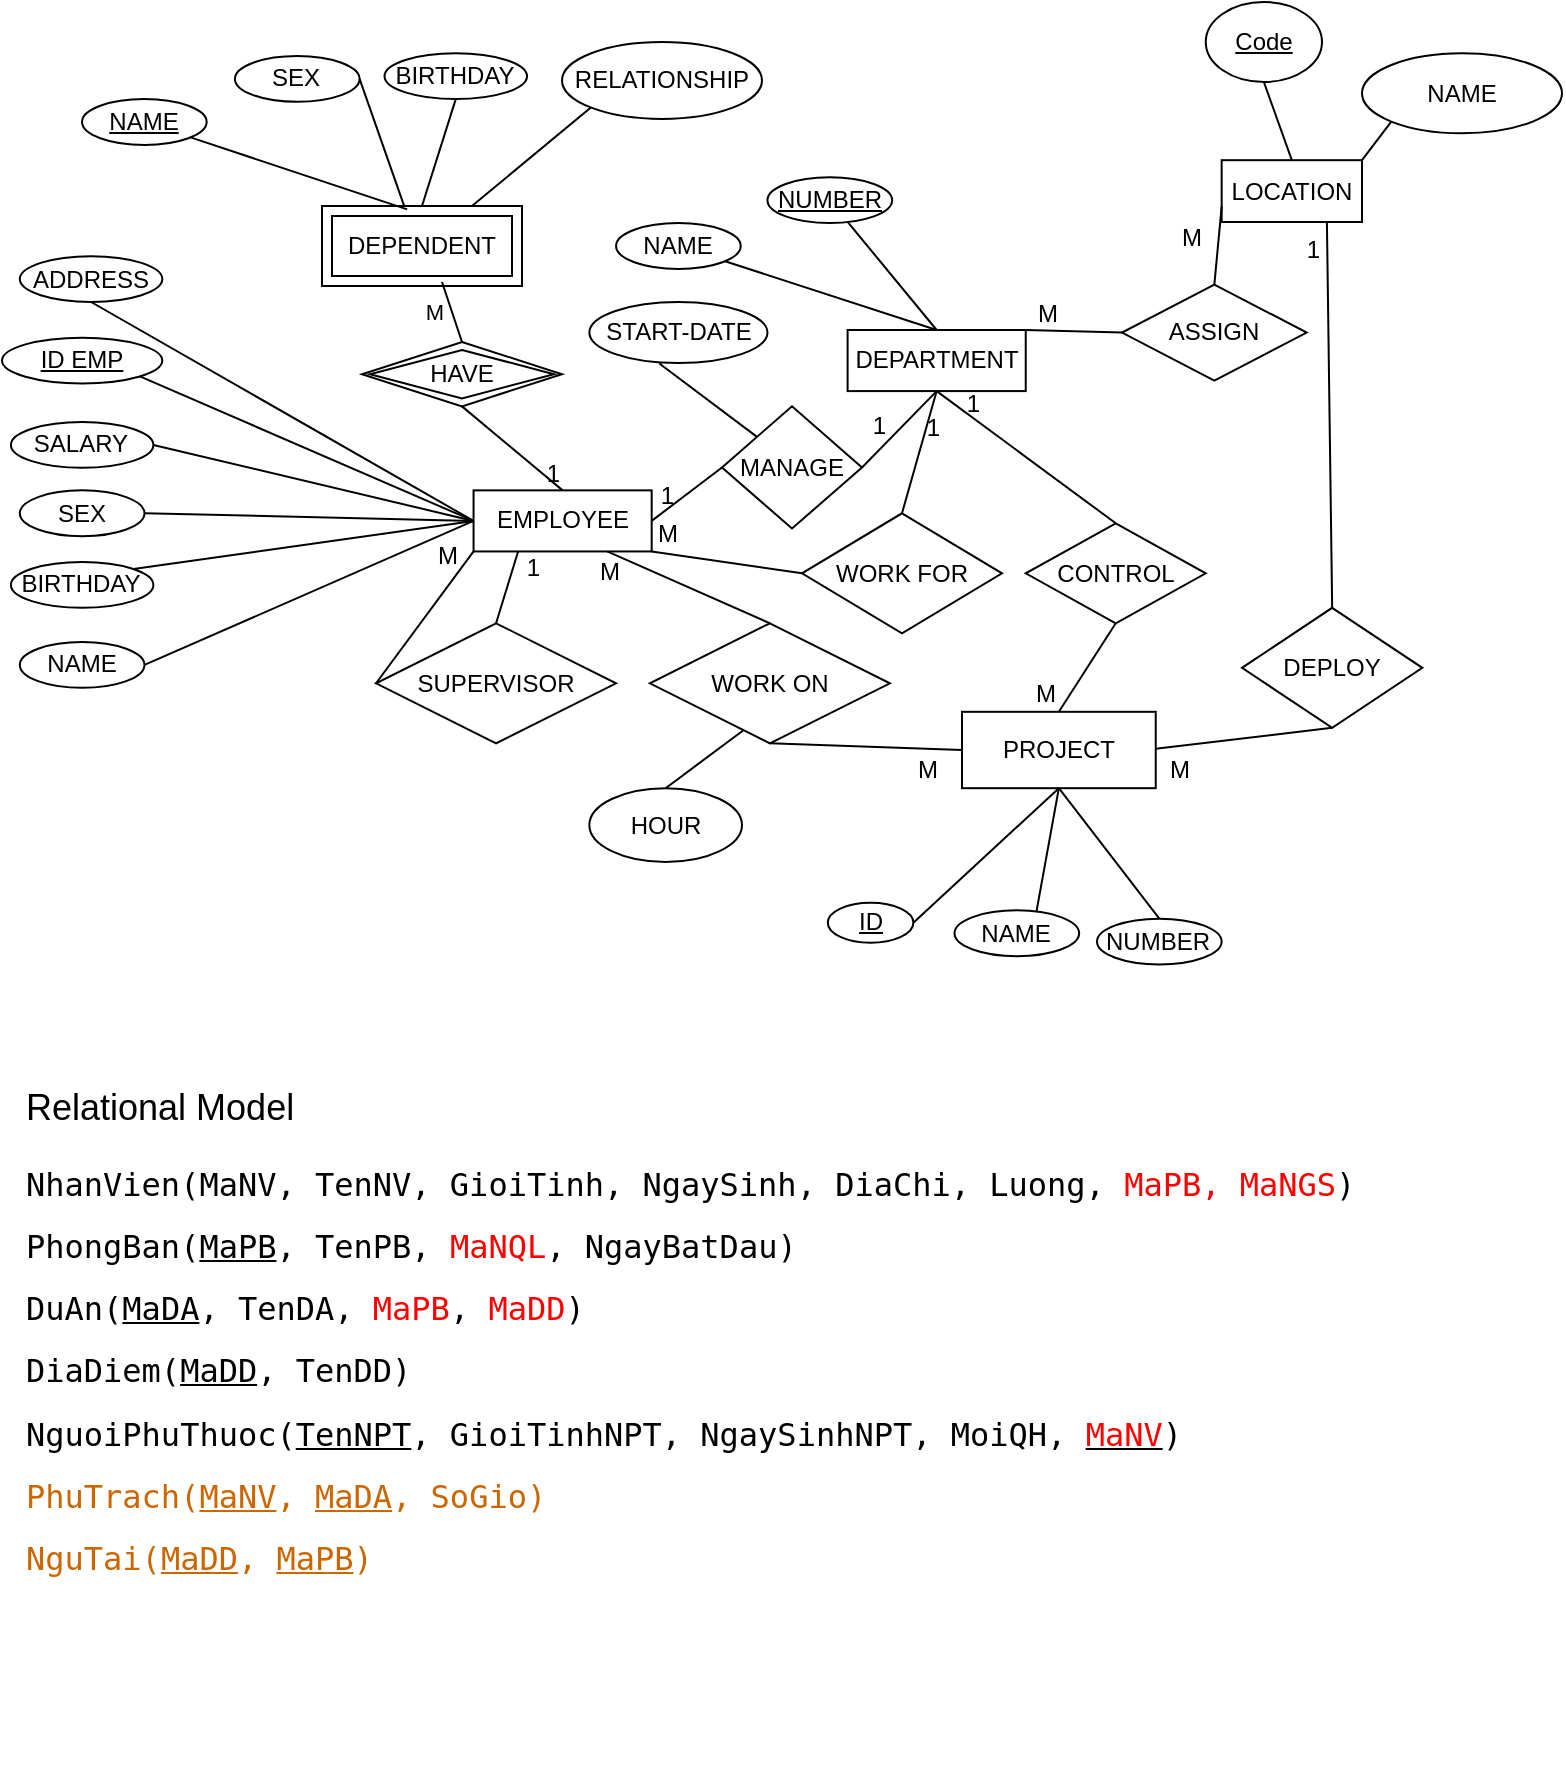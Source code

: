 <mxfile version="24.9.2">
  <diagram name="Page-1" id="UfHzQ_-jYsNJW2wkv0if">
    <mxGraphModel dx="827" dy="493" grid="1" gridSize="10" guides="1" tooltips="1" connect="1" arrows="1" fold="1" page="1" pageScale="1" pageWidth="850" pageHeight="1100" math="0" shadow="0">
      <root>
        <mxCell id="0" />
        <mxCell id="1" parent="0" />
        <mxCell id="2bNtola9W9ZlGzoYoYjb-123" value="" style="group;movable=1;resizable=1;rotatable=1;deletable=1;editable=1;locked=0;connectable=1;" parent="1" vertex="1" connectable="0">
          <mxGeometry x="34.996" y="200" width="780.004" height="481.25" as="geometry" />
        </mxCell>
        <mxCell id="2bNtola9W9ZlGzoYoYjb-6" value="" style="endArrow=none;html=1;rounded=0;exitX=0.5;exitY=0;exitDx=0;exitDy=0;movable=0;resizable=0;rotatable=0;deletable=0;editable=0;locked=1;connectable=0;" parent="2bNtola9W9ZlGzoYoYjb-123" source="2bNtola9W9ZlGzoYoYjb-12" target="2bNtola9W9ZlGzoYoYjb-7" edge="1">
          <mxGeometry width="50" height="50" relative="1" as="geometry">
            <mxPoint x="467.34" y="156.364" as="sourcePoint" />
            <mxPoint x="404.997" y="87.636" as="targetPoint" />
          </mxGeometry>
        </mxCell>
        <mxCell id="2bNtola9W9ZlGzoYoYjb-7" value="NAME" style="ellipse;whiteSpace=wrap;html=1;container=0;movable=0;resizable=0;rotatable=0;deletable=0;editable=0;locked=1;connectable=0;" parent="2bNtola9W9ZlGzoYoYjb-123" vertex="1">
          <mxGeometry x="307.031" y="110.545" width="62.342" height="22.909" as="geometry" />
        </mxCell>
        <mxCell id="2bNtola9W9ZlGzoYoYjb-8" value="" style="endArrow=none;html=1;rounded=0;exitX=0.5;exitY=0;exitDx=0;exitDy=0;movable=0;resizable=0;rotatable=0;deletable=0;editable=0;locked=1;connectable=0;" parent="2bNtola9W9ZlGzoYoYjb-123" source="2bNtola9W9ZlGzoYoYjb-12" target="2bNtola9W9ZlGzoYoYjb-9" edge="1">
          <mxGeometry width="50" height="50" relative="1" as="geometry">
            <mxPoint x="467.34" y="156.364" as="sourcePoint" />
            <mxPoint x="485.152" y="110.545" as="targetPoint" />
          </mxGeometry>
        </mxCell>
        <mxCell id="2bNtola9W9ZlGzoYoYjb-9" value="&lt;u&gt;NUMBER&lt;/u&gt;" style="ellipse;whiteSpace=wrap;html=1;container=0;movable=0;resizable=0;rotatable=0;deletable=0;editable=0;locked=1;connectable=0;" parent="2bNtola9W9ZlGzoYoYjb-123" vertex="1">
          <mxGeometry x="382.729" y="87.64" width="62.342" height="22.909" as="geometry" />
        </mxCell>
        <mxCell id="2bNtola9W9ZlGzoYoYjb-12" value="DEPARTMENT" style="rounded=0;whiteSpace=wrap;html=1;container=0;movable=0;resizable=0;rotatable=0;deletable=0;editable=0;locked=1;connectable=0;" parent="2bNtola9W9ZlGzoYoYjb-123" vertex="1">
          <mxGeometry x="422.81" y="164" width="89.06" height="30.545" as="geometry" />
        </mxCell>
        <mxCell id="2bNtola9W9ZlGzoYoYjb-18" value="MANAGE" style="rhombus;whiteSpace=wrap;html=1;direction=south;container=0;movable=0;resizable=0;rotatable=0;deletable=0;editable=0;locked=1;connectable=0;" parent="2bNtola9W9ZlGzoYoYjb-123" vertex="1">
          <mxGeometry x="360.004" y="202.18" width="70" height="61.09" as="geometry" />
        </mxCell>
        <mxCell id="2bNtola9W9ZlGzoYoYjb-21" value="PROJECT" style="rounded=0;whiteSpace=wrap;html=1;container=0;movable=0;resizable=0;rotatable=0;deletable=0;editable=0;locked=1;connectable=0;" parent="2bNtola9W9ZlGzoYoYjb-123" vertex="1">
          <mxGeometry x="480.004" y="354.91" width="96.87" height="38.18" as="geometry" />
        </mxCell>
        <mxCell id="2bNtola9W9ZlGzoYoYjb-22" value="" style="endArrow=none;html=1;rounded=0;exitX=0.657;exitY=0.033;exitDx=0;exitDy=0;exitPerimeter=0;entryX=0.5;entryY=1;entryDx=0;entryDy=0;movable=0;resizable=0;rotatable=0;deletable=0;editable=0;locked=1;connectable=0;" parent="2bNtola9W9ZlGzoYoYjb-123" source="2bNtola9W9ZlGzoYoYjb-23" target="2bNtola9W9ZlGzoYoYjb-21" edge="1">
          <mxGeometry width="50" height="50" relative="1" as="geometry">
            <mxPoint x="538.588" y="469.455" as="sourcePoint" />
            <mxPoint x="583.118" y="431.273" as="targetPoint" />
          </mxGeometry>
        </mxCell>
        <mxCell id="2bNtola9W9ZlGzoYoYjb-23" value="NAME" style="ellipse;whiteSpace=wrap;html=1;container=0;movable=0;resizable=0;rotatable=0;deletable=0;editable=0;locked=1;connectable=0;" parent="2bNtola9W9ZlGzoYoYjb-123" vertex="1">
          <mxGeometry x="476.246" y="454.182" width="62.342" height="22.909" as="geometry" />
        </mxCell>
        <mxCell id="2bNtola9W9ZlGzoYoYjb-24" value="NUMBER" style="ellipse;whiteSpace=wrap;html=1;container=0;movable=0;resizable=0;rotatable=0;deletable=0;editable=0;locked=1;connectable=0;" parent="2bNtola9W9ZlGzoYoYjb-123" vertex="1">
          <mxGeometry x="547.494" y="458.341" width="62.342" height="22.909" as="geometry" />
        </mxCell>
        <mxCell id="2bNtola9W9ZlGzoYoYjb-25" value="" style="endArrow=none;html=1;rounded=0;exitX=0.5;exitY=0;exitDx=0;exitDy=0;entryX=0.5;entryY=1;entryDx=0;entryDy=0;movable=1;resizable=1;rotatable=1;deletable=1;editable=1;locked=0;connectable=1;" parent="2bNtola9W9ZlGzoYoYjb-123" source="2bNtola9W9ZlGzoYoYjb-24" target="2bNtola9W9ZlGzoYoYjb-21" edge="1">
          <mxGeometry width="50" height="50" relative="1" as="geometry">
            <mxPoint x="520.776" y="484.727" as="sourcePoint" />
            <mxPoint x="583.118" y="431.273" as="targetPoint" />
          </mxGeometry>
        </mxCell>
        <mxCell id="2bNtola9W9ZlGzoYoYjb-32" value="" style="endArrow=none;html=1;rounded=0;entryX=0.5;entryY=1;entryDx=0;entryDy=0;exitX=0.5;exitY=0;exitDx=0;exitDy=0;movable=0;resizable=0;rotatable=0;deletable=0;editable=0;locked=1;connectable=0;" parent="2bNtola9W9ZlGzoYoYjb-123" source="2bNtola9W9ZlGzoYoYjb-18" target="2bNtola9W9ZlGzoYoYjb-12" edge="1">
          <mxGeometry relative="1" as="geometry">
            <mxPoint x="351.561" y="225.091" as="sourcePoint" />
            <mxPoint x="494.058" y="225.091" as="targetPoint" />
          </mxGeometry>
        </mxCell>
        <mxCell id="2bNtola9W9ZlGzoYoYjb-33" value="1" style="resizable=0;html=1;whiteSpace=wrap;align=right;verticalAlign=bottom;container=0;movable=0;rotatable=0;deletable=0;editable=0;locked=1;connectable=0;" parent="2bNtola9W9ZlGzoYoYjb-32" connectable="0" vertex="1">
          <mxGeometry x="1" relative="1" as="geometry">
            <mxPoint x="-24" y="26" as="offset" />
          </mxGeometry>
        </mxCell>
        <mxCell id="2bNtola9W9ZlGzoYoYjb-36" value="START-DATE" style="ellipse;whiteSpace=wrap;html=1;align=center;container=0;movable=0;resizable=0;rotatable=0;deletable=0;editable=0;locked=1;connectable=0;" parent="2bNtola9W9ZlGzoYoYjb-123" vertex="1">
          <mxGeometry x="293.672" y="149.996" width="89.06" height="30.545" as="geometry" />
        </mxCell>
        <mxCell id="2bNtola9W9ZlGzoYoYjb-38" value="" style="endArrow=none;html=1;rounded=0;entryX=0.393;entryY=1.008;entryDx=0;entryDy=0;entryPerimeter=0;exitX=0;exitY=1;exitDx=0;exitDy=0;movable=0;resizable=0;rotatable=0;deletable=0;editable=0;locked=1;connectable=0;" parent="2bNtola9W9ZlGzoYoYjb-123" source="2bNtola9W9ZlGzoYoYjb-18" target="2bNtola9W9ZlGzoYoYjb-36" edge="1">
          <mxGeometry relative="1" as="geometry">
            <mxPoint x="351.561" y="225.091" as="sourcePoint" />
            <mxPoint x="494.058" y="225.091" as="targetPoint" />
          </mxGeometry>
        </mxCell>
        <mxCell id="2bNtola9W9ZlGzoYoYjb-39" value="EMPLOYEE" style="whiteSpace=wrap;html=1;align=center;container=0;movable=0;resizable=0;rotatable=0;deletable=0;editable=0;locked=1;connectable=0;" parent="2bNtola9W9ZlGzoYoYjb-123" vertex="1">
          <mxGeometry x="235.783" y="244.182" width="89.06" height="30.545" as="geometry" />
        </mxCell>
        <mxCell id="2bNtola9W9ZlGzoYoYjb-40" value="" style="endArrow=none;html=1;rounded=0;entryX=1;entryY=0.5;entryDx=0;entryDy=0;exitX=0.5;exitY=1;exitDx=0;exitDy=0;movable=0;resizable=0;rotatable=0;deletable=0;editable=0;locked=1;connectable=0;" parent="2bNtola9W9ZlGzoYoYjb-123" source="2bNtola9W9ZlGzoYoYjb-18" target="2bNtola9W9ZlGzoYoYjb-39" edge="1">
          <mxGeometry relative="1" as="geometry">
            <mxPoint x="351.561" y="225.091" as="sourcePoint" />
            <mxPoint x="494.058" y="225.091" as="targetPoint" />
          </mxGeometry>
        </mxCell>
        <mxCell id="2bNtola9W9ZlGzoYoYjb-41" value="1" style="resizable=0;html=1;whiteSpace=wrap;align=right;verticalAlign=bottom;container=0;movable=0;rotatable=0;deletable=0;editable=0;locked=1;connectable=0;" parent="2bNtola9W9ZlGzoYoYjb-40" connectable="0" vertex="1">
          <mxGeometry x="1" relative="1" as="geometry">
            <mxPoint x="13" y="-4" as="offset" />
          </mxGeometry>
        </mxCell>
        <mxCell id="2bNtola9W9ZlGzoYoYjb-42" value="&lt;u&gt;ID EMP&lt;/u&gt;" style="ellipse;whiteSpace=wrap;html=1;align=center;container=0;movable=0;resizable=0;rotatable=0;deletable=0;editable=0;locked=1;connectable=0;" parent="2bNtola9W9ZlGzoYoYjb-123" vertex="1">
          <mxGeometry y="167.819" width="80.154" height="22.909" as="geometry" />
        </mxCell>
        <mxCell id="2bNtola9W9ZlGzoYoYjb-44" value="ADDRESS" style="ellipse;whiteSpace=wrap;html=1;align=center;container=0;movable=0;resizable=0;rotatable=0;deletable=0;editable=0;locked=1;connectable=0;" parent="2bNtola9W9ZlGzoYoYjb-123" vertex="1">
          <mxGeometry x="8.914" y="127.09" width="71.248" height="22.909" as="geometry" />
        </mxCell>
        <mxCell id="2bNtola9W9ZlGzoYoYjb-45" value="SALARY" style="ellipse;whiteSpace=wrap;html=1;align=center;container=0;movable=0;resizable=0;rotatable=0;deletable=0;editable=0;locked=1;connectable=0;" parent="2bNtola9W9ZlGzoYoYjb-123" vertex="1">
          <mxGeometry x="4.454" y="210.003" width="71.248" height="22.909" as="geometry" />
        </mxCell>
        <mxCell id="2bNtola9W9ZlGzoYoYjb-46" value="SEX" style="ellipse;whiteSpace=wrap;html=1;align=center;container=0;movable=0;resizable=0;rotatable=0;deletable=0;editable=0;locked=1;connectable=0;" parent="2bNtola9W9ZlGzoYoYjb-123" vertex="1">
          <mxGeometry x="8.907" y="244.186" width="62.342" height="22.909" as="geometry" />
        </mxCell>
        <mxCell id="2bNtola9W9ZlGzoYoYjb-48" value="BIRTHDAY" style="ellipse;whiteSpace=wrap;html=1;align=center;container=0;movable=0;resizable=0;rotatable=0;deletable=0;editable=0;locked=1;connectable=0;" parent="2bNtola9W9ZlGzoYoYjb-123" vertex="1">
          <mxGeometry x="4.457" y="279.998" width="71.248" height="22.909" as="geometry" />
        </mxCell>
        <mxCell id="2bNtola9W9ZlGzoYoYjb-49" value="" style="endArrow=none;html=1;rounded=0;entryX=1;entryY=0.5;entryDx=0;entryDy=0;exitX=0;exitY=0.5;exitDx=0;exitDy=0;movable=0;resizable=0;rotatable=0;deletable=0;editable=0;locked=1;connectable=0;" parent="2bNtola9W9ZlGzoYoYjb-123" source="2bNtola9W9ZlGzoYoYjb-39" target="2bNtola9W9ZlGzoYoYjb-46" edge="1">
          <mxGeometry relative="1" as="geometry">
            <mxPoint x="289.219" y="225.091" as="sourcePoint" />
            <mxPoint x="431.716" y="225.091" as="targetPoint" />
          </mxGeometry>
        </mxCell>
        <mxCell id="2bNtola9W9ZlGzoYoYjb-50" value="" style="endArrow=none;html=1;rounded=0;entryX=1;entryY=0.5;entryDx=0;entryDy=0;exitX=0;exitY=0.5;exitDx=0;exitDy=0;movable=0;resizable=0;rotatable=0;deletable=0;editable=0;locked=1;connectable=0;" parent="2bNtola9W9ZlGzoYoYjb-123" source="2bNtola9W9ZlGzoYoYjb-39" target="2bNtola9W9ZlGzoYoYjb-45" edge="1">
          <mxGeometry relative="1" as="geometry">
            <mxPoint x="289.219" y="225.091" as="sourcePoint" />
            <mxPoint x="431.716" y="225.091" as="targetPoint" />
          </mxGeometry>
        </mxCell>
        <mxCell id="2bNtola9W9ZlGzoYoYjb-51" value="" style="endArrow=none;html=1;rounded=0;entryX=1;entryY=1;entryDx=0;entryDy=0;exitX=0;exitY=0.5;exitDx=0;exitDy=0;movable=0;resizable=0;rotatable=0;deletable=0;editable=0;locked=1;connectable=0;" parent="2bNtola9W9ZlGzoYoYjb-123" source="2bNtola9W9ZlGzoYoYjb-39" target="2bNtola9W9ZlGzoYoYjb-42" edge="1">
          <mxGeometry relative="1" as="geometry">
            <mxPoint x="289.219" y="225.091" as="sourcePoint" />
            <mxPoint x="431.716" y="225.091" as="targetPoint" />
          </mxGeometry>
        </mxCell>
        <mxCell id="2bNtola9W9ZlGzoYoYjb-52" value="" style="endArrow=none;html=1;rounded=0;entryX=0.5;entryY=1;entryDx=0;entryDy=0;exitX=0;exitY=0.5;exitDx=0;exitDy=0;movable=0;resizable=0;rotatable=0;deletable=0;editable=0;locked=1;connectable=0;" parent="2bNtola9W9ZlGzoYoYjb-123" source="2bNtola9W9ZlGzoYoYjb-39" target="2bNtola9W9ZlGzoYoYjb-44" edge="1">
          <mxGeometry relative="1" as="geometry">
            <mxPoint x="289.219" y="225.091" as="sourcePoint" />
            <mxPoint x="431.716" y="225.091" as="targetPoint" />
          </mxGeometry>
        </mxCell>
        <mxCell id="2bNtola9W9ZlGzoYoYjb-53" value="" style="endArrow=none;html=1;rounded=0;entryX=1;entryY=0;entryDx=0;entryDy=0;exitX=0;exitY=0.5;exitDx=0;exitDy=0;movable=0;resizable=0;rotatable=0;deletable=0;editable=0;locked=1;connectable=0;" parent="2bNtola9W9ZlGzoYoYjb-123" source="2bNtola9W9ZlGzoYoYjb-39" target="2bNtola9W9ZlGzoYoYjb-48" edge="1">
          <mxGeometry relative="1" as="geometry">
            <mxPoint x="244.689" y="267.091" as="sourcePoint" />
            <mxPoint x="195.705" y="274.727" as="targetPoint" />
          </mxGeometry>
        </mxCell>
        <mxCell id="2bNtola9W9ZlGzoYoYjb-55" value="ID" style="ellipse;whiteSpace=wrap;html=1;align=center;fontStyle=4;container=0;movable=0;resizable=0;rotatable=0;deletable=0;editable=0;locked=1;connectable=0;" parent="2bNtola9W9ZlGzoYoYjb-123" vertex="1">
          <mxGeometry x="412.894" y="450.36" width="42.8" height="20" as="geometry" />
        </mxCell>
        <mxCell id="2bNtola9W9ZlGzoYoYjb-56" value="" style="endArrow=none;html=1;rounded=0;exitX=1;exitY=0.5;exitDx=0;exitDy=0;entryX=0.5;entryY=1;entryDx=0;entryDy=0;movable=0;resizable=0;rotatable=0;deletable=0;editable=0;locked=1;connectable=0;" parent="2bNtola9W9ZlGzoYoYjb-123" source="2bNtola9W9ZlGzoYoYjb-55" target="2bNtola9W9ZlGzoYoYjb-21" edge="1">
          <mxGeometry relative="1" as="geometry">
            <mxPoint x="342.655" y="286.182" as="sourcePoint" />
            <mxPoint x="480.004" y="400" as="targetPoint" />
          </mxGeometry>
        </mxCell>
        <mxCell id="2bNtola9W9ZlGzoYoYjb-57" value="NAME" style="ellipse;whiteSpace=wrap;html=1;align=center;container=0;movable=0;resizable=0;rotatable=0;deletable=0;editable=0;locked=1;connectable=0;" parent="2bNtola9W9ZlGzoYoYjb-123" vertex="1">
          <mxGeometry x="8.91" y="320.0" width="62.342" height="22.909" as="geometry" />
        </mxCell>
        <mxCell id="2bNtola9W9ZlGzoYoYjb-58" value="" style="endArrow=none;html=1;rounded=0;exitX=1;exitY=0.5;exitDx=0;exitDy=0;entryX=0;entryY=0.5;entryDx=0;entryDy=0;movable=0;resizable=0;rotatable=0;deletable=0;editable=0;locked=1;connectable=0;" parent="2bNtola9W9ZlGzoYoYjb-123" source="2bNtola9W9ZlGzoYoYjb-57" target="2bNtola9W9ZlGzoYoYjb-39" edge="1">
          <mxGeometry relative="1" as="geometry">
            <mxPoint x="226.877" y="293.818" as="sourcePoint" />
            <mxPoint x="369.373" y="293.818" as="targetPoint" />
          </mxGeometry>
        </mxCell>
        <mxCell id="2bNtola9W9ZlGzoYoYjb-63" value="WORK FOR" style="shape=rhombus;perimeter=rhombusPerimeter;whiteSpace=wrap;html=1;align=center;container=0;movable=0;resizable=0;rotatable=0;deletable=0;editable=0;locked=1;connectable=0;" parent="2bNtola9W9ZlGzoYoYjb-123" vertex="1">
          <mxGeometry x="400.004" y="255.64" width="100" height="60" as="geometry" />
        </mxCell>
        <mxCell id="2bNtola9W9ZlGzoYoYjb-65" value="" style="endArrow=none;html=1;rounded=0;exitX=0.5;exitY=0;exitDx=0;exitDy=0;entryX=0.5;entryY=1;entryDx=0;entryDy=0;movable=0;resizable=0;rotatable=0;deletable=0;editable=0;locked=1;connectable=0;" parent="2bNtola9W9ZlGzoYoYjb-123" source="2bNtola9W9ZlGzoYoYjb-63" target="2bNtola9W9ZlGzoYoYjb-12" edge="1">
          <mxGeometry relative="1" as="geometry">
            <mxPoint x="410.004" y="270" as="sourcePoint" />
            <mxPoint x="570.004" y="270" as="targetPoint" />
          </mxGeometry>
        </mxCell>
        <mxCell id="2bNtola9W9ZlGzoYoYjb-66" value="1" style="resizable=0;html=1;whiteSpace=wrap;align=right;verticalAlign=bottom;container=0;movable=0;rotatable=0;deletable=0;editable=0;locked=1;connectable=0;" parent="2bNtola9W9ZlGzoYoYjb-65" connectable="0" vertex="1">
          <mxGeometry x="1" relative="1" as="geometry">
            <mxPoint x="23" y="15" as="offset" />
          </mxGeometry>
        </mxCell>
        <mxCell id="2bNtola9W9ZlGzoYoYjb-67" value="" style="endArrow=none;html=1;rounded=0;entryX=1;entryY=1;entryDx=0;entryDy=0;exitX=0;exitY=0.5;exitDx=0;exitDy=0;movable=0;resizable=0;rotatable=0;deletable=0;editable=0;locked=1;connectable=0;" parent="2bNtola9W9ZlGzoYoYjb-123" source="2bNtola9W9ZlGzoYoYjb-63" target="2bNtola9W9ZlGzoYoYjb-39" edge="1">
          <mxGeometry relative="1" as="geometry">
            <mxPoint x="410.004" y="270" as="sourcePoint" />
            <mxPoint x="570.004" y="270" as="targetPoint" />
          </mxGeometry>
        </mxCell>
        <mxCell id="2bNtola9W9ZlGzoYoYjb-68" value="M" style="resizable=0;html=1;whiteSpace=wrap;align=right;verticalAlign=bottom;container=0;movable=0;rotatable=0;deletable=0;editable=0;locked=1;connectable=0;" parent="2bNtola9W9ZlGzoYoYjb-67" connectable="0" vertex="1">
          <mxGeometry x="1" relative="1" as="geometry">
            <mxPoint x="15" as="offset" />
          </mxGeometry>
        </mxCell>
        <mxCell id="2bNtola9W9ZlGzoYoYjb-69" value="CONTROL" style="shape=rhombus;perimeter=rhombusPerimeter;whiteSpace=wrap;html=1;align=center;container=0;movable=1;resizable=1;rotatable=1;deletable=1;editable=1;locked=0;connectable=1;" parent="2bNtola9W9ZlGzoYoYjb-123" vertex="1">
          <mxGeometry x="511.874" y="260.64" width="90" height="50" as="geometry" />
        </mxCell>
        <mxCell id="2bNtola9W9ZlGzoYoYjb-70" value="" style="endArrow=none;html=1;rounded=0;entryX=0.5;entryY=1;entryDx=0;entryDy=0;exitX=0.5;exitY=0;exitDx=0;exitDy=0;movable=0;resizable=0;rotatable=0;deletable=0;editable=0;locked=1;connectable=0;" parent="2bNtola9W9ZlGzoYoYjb-123" source="2bNtola9W9ZlGzoYoYjb-69" target="2bNtola9W9ZlGzoYoYjb-12" edge="1">
          <mxGeometry relative="1" as="geometry">
            <mxPoint x="410.004" y="270" as="sourcePoint" />
            <mxPoint x="570.004" y="270" as="targetPoint" />
          </mxGeometry>
        </mxCell>
        <mxCell id="2bNtola9W9ZlGzoYoYjb-71" value="1" style="resizable=0;html=1;whiteSpace=wrap;align=right;verticalAlign=bottom;container=0;movable=0;rotatable=0;deletable=0;editable=0;locked=1;connectable=0;" parent="2bNtola9W9ZlGzoYoYjb-70" connectable="0" vertex="1">
          <mxGeometry x="1" relative="1" as="geometry">
            <mxPoint x="3" y="27" as="offset" />
          </mxGeometry>
        </mxCell>
        <mxCell id="2bNtola9W9ZlGzoYoYjb-72" value="" style="endArrow=none;html=1;rounded=0;entryX=0.5;entryY=0;entryDx=0;entryDy=0;exitX=0.5;exitY=1;exitDx=0;exitDy=0;movable=0;resizable=0;rotatable=0;deletable=0;editable=0;locked=1;connectable=0;" parent="2bNtola9W9ZlGzoYoYjb-123" source="2bNtola9W9ZlGzoYoYjb-69" target="2bNtola9W9ZlGzoYoYjb-21" edge="1">
          <mxGeometry relative="1" as="geometry">
            <mxPoint x="410.004" y="270" as="sourcePoint" />
            <mxPoint x="570.004" y="270" as="targetPoint" />
          </mxGeometry>
        </mxCell>
        <mxCell id="2bNtola9W9ZlGzoYoYjb-73" value="M" style="resizable=0;html=1;whiteSpace=wrap;align=right;verticalAlign=bottom;container=0;movable=0;rotatable=0;deletable=0;editable=0;locked=1;connectable=0;" parent="2bNtola9W9ZlGzoYoYjb-72" connectable="0" vertex="1">
          <mxGeometry x="1" relative="1" as="geometry">
            <mxPoint as="offset" />
          </mxGeometry>
        </mxCell>
        <mxCell id="2bNtola9W9ZlGzoYoYjb-75" value="WORK ON" style="shape=rhombus;perimeter=rhombusPerimeter;whiteSpace=wrap;html=1;align=center;container=0;movable=0;resizable=0;rotatable=0;deletable=0;editable=0;locked=1;connectable=0;" parent="2bNtola9W9ZlGzoYoYjb-123" vertex="1">
          <mxGeometry x="323.954" y="310.64" width="120" height="60" as="geometry" />
        </mxCell>
        <mxCell id="2bNtola9W9ZlGzoYoYjb-76" value="" style="endArrow=none;html=1;rounded=0;entryX=0.75;entryY=1;entryDx=0;entryDy=0;exitX=0.5;exitY=0;exitDx=0;exitDy=0;movable=0;resizable=0;rotatable=0;deletable=0;editable=0;locked=1;connectable=0;" parent="2bNtola9W9ZlGzoYoYjb-123" source="2bNtola9W9ZlGzoYoYjb-75" target="2bNtola9W9ZlGzoYoYjb-39" edge="1">
          <mxGeometry relative="1" as="geometry">
            <mxPoint x="380.004" y="300" as="sourcePoint" />
            <mxPoint x="297.518" y="278.547" as="targetPoint" />
          </mxGeometry>
        </mxCell>
        <mxCell id="2bNtola9W9ZlGzoYoYjb-77" value="M" style="resizable=0;html=1;whiteSpace=wrap;align=right;verticalAlign=bottom;container=0;movable=0;rotatable=0;deletable=0;editable=0;locked=1;connectable=0;" parent="2bNtola9W9ZlGzoYoYjb-76" connectable="0" vertex="1">
          <mxGeometry x="1" relative="1" as="geometry">
            <mxPoint x="8" y="19" as="offset" />
          </mxGeometry>
        </mxCell>
        <mxCell id="2bNtola9W9ZlGzoYoYjb-78" value="" style="endArrow=none;html=1;rounded=0;exitX=0.5;exitY=1;exitDx=0;exitDy=0;entryX=0;entryY=0.5;entryDx=0;entryDy=0;movable=0;resizable=0;rotatable=0;deletable=0;editable=0;locked=1;connectable=0;" parent="2bNtola9W9ZlGzoYoYjb-123" source="2bNtola9W9ZlGzoYoYjb-75" target="2bNtola9W9ZlGzoYoYjb-21" edge="1">
          <mxGeometry relative="1" as="geometry">
            <mxPoint x="405.844" y="429.09" as="sourcePoint" />
            <mxPoint x="460.004" y="374" as="targetPoint" />
          </mxGeometry>
        </mxCell>
        <mxCell id="2bNtola9W9ZlGzoYoYjb-79" value="M" style="resizable=0;html=1;whiteSpace=wrap;align=right;verticalAlign=bottom;container=0;movable=0;rotatable=0;deletable=0;editable=0;locked=1;connectable=0;" parent="2bNtola9W9ZlGzoYoYjb-78" connectable="0" vertex="1">
          <mxGeometry x="1" relative="1" as="geometry">
            <mxPoint x="-10" y="19" as="offset" />
          </mxGeometry>
        </mxCell>
        <mxCell id="2bNtola9W9ZlGzoYoYjb-80" value="HOUR" style="ellipse;whiteSpace=wrap;html=1;align=center;container=0;movable=0;resizable=0;rotatable=0;deletable=0;editable=0;locked=1;connectable=0;" parent="2bNtola9W9ZlGzoYoYjb-123" vertex="1">
          <mxGeometry x="293.674" y="393.09" width="76.33" height="36.91" as="geometry" />
        </mxCell>
        <mxCell id="2bNtola9W9ZlGzoYoYjb-81" value="" style="endArrow=none;html=1;rounded=0;entryX=0.5;entryY=0;entryDx=0;entryDy=0;exitX=0.387;exitY=0.895;exitDx=0;exitDy=0;exitPerimeter=0;movable=0;resizable=0;rotatable=0;deletable=0;editable=0;locked=1;connectable=0;" parent="2bNtola9W9ZlGzoYoYjb-123" source="2bNtola9W9ZlGzoYoYjb-75" target="2bNtola9W9ZlGzoYoYjb-80" edge="1">
          <mxGeometry relative="1" as="geometry">
            <mxPoint x="410.004" y="270" as="sourcePoint" />
            <mxPoint x="570.004" y="270" as="targetPoint" />
          </mxGeometry>
        </mxCell>
        <mxCell id="2bNtola9W9ZlGzoYoYjb-83" value="SUPERVISOR" style="shape=rhombus;perimeter=rhombusPerimeter;whiteSpace=wrap;html=1;align=center;container=0;movable=0;resizable=0;rotatable=0;deletable=0;editable=0;locked=1;connectable=0;" parent="2bNtola9W9ZlGzoYoYjb-123" vertex="1">
          <mxGeometry x="187.034" y="310.64" width="120" height="60" as="geometry" />
        </mxCell>
        <mxCell id="2bNtola9W9ZlGzoYoYjb-85" value="" style="endArrow=none;html=1;rounded=0;exitX=0.5;exitY=0;exitDx=0;exitDy=0;entryX=0.25;entryY=1;entryDx=0;entryDy=0;movable=0;resizable=0;rotatable=0;deletable=0;editable=0;locked=1;connectable=0;" parent="2bNtola9W9ZlGzoYoYjb-123" source="2bNtola9W9ZlGzoYoYjb-83" target="2bNtola9W9ZlGzoYoYjb-39" edge="1">
          <mxGeometry relative="1" as="geometry">
            <mxPoint x="170.004" y="270" as="sourcePoint" />
            <mxPoint x="330.004" y="270" as="targetPoint" />
          </mxGeometry>
        </mxCell>
        <mxCell id="2bNtola9W9ZlGzoYoYjb-86" value="1" style="resizable=0;html=1;whiteSpace=wrap;align=right;verticalAlign=bottom;container=0;movable=0;rotatable=0;deletable=0;editable=0;locked=1;connectable=0;" parent="2bNtola9W9ZlGzoYoYjb-85" connectable="0" vertex="1">
          <mxGeometry x="1" relative="1" as="geometry">
            <mxPoint x="12" y="17" as="offset" />
          </mxGeometry>
        </mxCell>
        <mxCell id="2bNtola9W9ZlGzoYoYjb-87" value="" style="endArrow=none;html=1;rounded=0;entryX=0;entryY=1;entryDx=0;entryDy=0;exitX=0;exitY=0.5;exitDx=0;exitDy=0;movable=0;resizable=0;rotatable=0;deletable=0;editable=0;locked=1;connectable=0;" parent="2bNtola9W9ZlGzoYoYjb-123" source="2bNtola9W9ZlGzoYoYjb-83" target="2bNtola9W9ZlGzoYoYjb-39" edge="1">
          <mxGeometry relative="1" as="geometry">
            <mxPoint x="27.034" y="380" as="sourcePoint" />
            <mxPoint x="187.034" y="380" as="targetPoint" />
          </mxGeometry>
        </mxCell>
        <mxCell id="2bNtola9W9ZlGzoYoYjb-88" value="M" style="resizable=0;html=1;whiteSpace=wrap;align=right;verticalAlign=bottom;container=0;movable=0;rotatable=0;deletable=0;editable=0;locked=1;connectable=0;" parent="2bNtola9W9ZlGzoYoYjb-87" connectable="0" vertex="1">
          <mxGeometry x="1" relative="1" as="geometry">
            <mxPoint x="-6" y="11" as="offset" />
          </mxGeometry>
        </mxCell>
        <mxCell id="2bNtola9W9ZlGzoYoYjb-90" value="" style="endArrow=none;html=1;rounded=0;exitX=0.5;exitY=1;exitDx=0;exitDy=0;entryX=0.5;entryY=0;entryDx=0;entryDy=0;movable=0;resizable=0;rotatable=0;deletable=0;editable=0;locked=1;connectable=0;" parent="2bNtola9W9ZlGzoYoYjb-123" source="2bNtola9W9ZlGzoYoYjb-92" target="2bNtola9W9ZlGzoYoYjb-39" edge="1">
          <mxGeometry relative="1" as="geometry">
            <mxPoint x="251.034" y="209.961" as="sourcePoint" />
            <mxPoint x="280.004" y="240" as="targetPoint" />
          </mxGeometry>
        </mxCell>
        <mxCell id="2bNtola9W9ZlGzoYoYjb-91" value="1" style="resizable=0;html=1;whiteSpace=wrap;align=right;verticalAlign=bottom;container=0;movable=0;rotatable=0;deletable=0;editable=0;locked=1;connectable=0;" parent="2bNtola9W9ZlGzoYoYjb-90" connectable="0" vertex="1">
          <mxGeometry x="1" relative="1" as="geometry" />
        </mxCell>
        <mxCell id="2bNtola9W9ZlGzoYoYjb-92" value="HAVE" style="shape=rhombus;double=1;perimeter=rhombusPerimeter;whiteSpace=wrap;html=1;align=center;container=0;movable=0;resizable=0;rotatable=0;deletable=0;editable=0;locked=1;connectable=0;" parent="2bNtola9W9ZlGzoYoYjb-123" vertex="1">
          <mxGeometry x="180.004" y="170" width="100" height="32.18" as="geometry" />
        </mxCell>
        <mxCell id="2bNtola9W9ZlGzoYoYjb-93" value="DEPENDENT" style="shape=ext;margin=3;double=1;whiteSpace=wrap;html=1;align=center;container=0;movable=0;resizable=0;rotatable=0;deletable=0;editable=0;locked=1;connectable=0;" parent="2bNtola9W9ZlGzoYoYjb-123" vertex="1">
          <mxGeometry x="160.004" y="102" width="100" height="40" as="geometry" />
        </mxCell>
        <mxCell id="2bNtola9W9ZlGzoYoYjb-94" value="" style="endArrow=none;html=1;rounded=0;exitX=0.5;exitY=0;exitDx=0;exitDy=0;entryX=0.6;entryY=0.95;entryDx=0;entryDy=0;entryPerimeter=0;movable=0;resizable=0;rotatable=0;deletable=0;editable=0;locked=1;connectable=0;" parent="2bNtola9W9ZlGzoYoYjb-123" source="2bNtola9W9ZlGzoYoYjb-92" target="2bNtola9W9ZlGzoYoYjb-93" edge="1">
          <mxGeometry relative="1" as="geometry">
            <mxPoint x="270.004" y="170" as="sourcePoint" />
            <mxPoint x="430.004" y="170" as="targetPoint" />
          </mxGeometry>
        </mxCell>
        <mxCell id="2bNtola9W9ZlGzoYoYjb-95" value="1" style="resizable=0;html=1;whiteSpace=wrap;align=right;verticalAlign=bottom;container=0;movable=0;rotatable=0;deletable=0;editable=0;locked=1;connectable=0;" parent="2bNtola9W9ZlGzoYoYjb-94" connectable="0" vertex="1">
          <mxGeometry x="1" relative="1" as="geometry">
            <mxPoint y="24" as="offset" />
          </mxGeometry>
        </mxCell>
        <mxCell id="2bNtola9W9ZlGzoYoYjb-96" value="M" style="edgeLabel;html=1;align=center;verticalAlign=middle;resizable=0;points=[];container=0;movable=0;rotatable=0;deletable=0;editable=0;locked=1;connectable=0;" parent="2bNtola9W9ZlGzoYoYjb-94" vertex="1" connectable="0">
          <mxGeometry x="0.215" y="9" relative="1" as="geometry">
            <mxPoint as="offset" />
          </mxGeometry>
        </mxCell>
        <mxCell id="2bNtola9W9ZlGzoYoYjb-97" value="" style="endArrow=none;html=1;rounded=0;exitX=0.426;exitY=0.042;exitDx=0;exitDy=0;exitPerimeter=0;movable=0;resizable=0;rotatable=0;deletable=0;editable=0;locked=1;connectable=0;" parent="2bNtola9W9ZlGzoYoYjb-123" source="2bNtola9W9ZlGzoYoYjb-93" target="2bNtola9W9ZlGzoYoYjb-98" edge="1">
          <mxGeometry width="50" height="50" relative="1" as="geometry">
            <mxPoint x="199.974" y="102" as="sourcePoint" />
            <mxPoint x="137.967" y="25.636" as="targetPoint" />
          </mxGeometry>
        </mxCell>
        <mxCell id="2bNtola9W9ZlGzoYoYjb-98" value="&lt;u&gt;NAME&lt;/u&gt;" style="ellipse;whiteSpace=wrap;html=1;container=0;movable=0;resizable=0;rotatable=0;deletable=0;editable=0;locked=1;connectable=0;" parent="2bNtola9W9ZlGzoYoYjb-123" vertex="1">
          <mxGeometry x="40.001" y="48.545" width="62.342" height="22.909" as="geometry" />
        </mxCell>
        <mxCell id="2bNtola9W9ZlGzoYoYjb-99" value="SEX" style="ellipse;whiteSpace=wrap;html=1;align=center;container=0;movable=0;resizable=0;rotatable=0;deletable=0;editable=0;locked=1;connectable=0;" parent="2bNtola9W9ZlGzoYoYjb-123" vertex="1">
          <mxGeometry x="116.457" y="26.996" width="62.342" height="22.909" as="geometry" />
        </mxCell>
        <mxCell id="2bNtola9W9ZlGzoYoYjb-100" value="" style="endArrow=none;html=1;rounded=0;entryX=1;entryY=0.5;entryDx=0;entryDy=0;exitX=0.412;exitY=0.007;exitDx=0;exitDy=0;exitPerimeter=0;movable=0;resizable=0;rotatable=0;deletable=0;editable=0;locked=1;connectable=0;" parent="2bNtola9W9ZlGzoYoYjb-123" source="2bNtola9W9ZlGzoYoYjb-93" target="2bNtola9W9ZlGzoYoYjb-99" edge="1">
          <mxGeometry relative="1" as="geometry">
            <mxPoint x="343.554" y="41.81" as="sourcePoint" />
            <mxPoint x="539.266" y="7.901" as="targetPoint" />
          </mxGeometry>
        </mxCell>
        <mxCell id="2bNtola9W9ZlGzoYoYjb-101" value="BIRTHDAY" style="ellipse;whiteSpace=wrap;html=1;align=center;container=0;movable=0;resizable=0;rotatable=0;deletable=0;editable=0;locked=1;connectable=0;" parent="2bNtola9W9ZlGzoYoYjb-123" vertex="1">
          <mxGeometry x="191.267" y="25.638" width="71.248" height="22.909" as="geometry" />
        </mxCell>
        <mxCell id="2bNtola9W9ZlGzoYoYjb-102" value="" style="endArrow=none;html=1;rounded=0;entryX=0.5;entryY=1;entryDx=0;entryDy=0;exitX=0.5;exitY=0;exitDx=0;exitDy=0;movable=0;resizable=0;rotatable=0;deletable=0;editable=0;locked=1;connectable=0;" parent="2bNtola9W9ZlGzoYoYjb-123" source="2bNtola9W9ZlGzoYoYjb-93" target="2bNtola9W9ZlGzoYoYjb-101" edge="1">
          <mxGeometry relative="1" as="geometry">
            <mxPoint x="422.814" y="4.64" as="sourcePoint" />
            <mxPoint x="382.515" y="20.367" as="targetPoint" />
          </mxGeometry>
        </mxCell>
        <mxCell id="2bNtola9W9ZlGzoYoYjb-105" value="RELATIONSHIP" style="ellipse;whiteSpace=wrap;html=1;align=center;container=0;movable=0;resizable=0;rotatable=0;deletable=0;editable=0;locked=1;connectable=0;" parent="2bNtola9W9ZlGzoYoYjb-123" vertex="1">
          <mxGeometry x="280.004" y="20" width="100" height="38.45" as="geometry" />
        </mxCell>
        <mxCell id="2bNtola9W9ZlGzoYoYjb-106" value="" style="endArrow=none;html=1;rounded=0;entryX=0.75;entryY=0;entryDx=0;entryDy=0;exitX=0;exitY=1;exitDx=0;exitDy=0;movable=0;resizable=0;rotatable=0;deletable=0;editable=0;locked=1;connectable=0;" parent="2bNtola9W9ZlGzoYoYjb-123" source="2bNtola9W9ZlGzoYoYjb-105" target="2bNtola9W9ZlGzoYoYjb-93" edge="1">
          <mxGeometry relative="1" as="geometry">
            <mxPoint x="270.004" y="60" as="sourcePoint" />
            <mxPoint x="430.004" y="60" as="targetPoint" />
          </mxGeometry>
        </mxCell>
        <mxCell id="2bNtola9W9ZlGzoYoYjb-108" value="ASSIGN" style="shape=rhombus;perimeter=rhombusPerimeter;whiteSpace=wrap;html=1;align=center;movable=0;resizable=0;rotatable=0;deletable=0;editable=0;locked=1;connectable=0;" parent="2bNtola9W9ZlGzoYoYjb-123" vertex="1">
          <mxGeometry x="560.004" y="141.27" width="92.35" height="48" as="geometry" />
        </mxCell>
        <mxCell id="2bNtola9W9ZlGzoYoYjb-109" value="LOCATION" style="whiteSpace=wrap;html=1;align=center;movable=0;resizable=0;rotatable=0;deletable=0;editable=0;locked=1;connectable=0;" parent="2bNtola9W9ZlGzoYoYjb-123" vertex="1">
          <mxGeometry x="609.834" y="79.09" width="70.17" height="30.91" as="geometry" />
        </mxCell>
        <mxCell id="2bNtola9W9ZlGzoYoYjb-110" value="&lt;u&gt;Code&lt;/u&gt;" style="ellipse;whiteSpace=wrap;html=1;align=center;movable=0;resizable=0;rotatable=0;deletable=0;editable=0;locked=1;connectable=0;" parent="2bNtola9W9ZlGzoYoYjb-123" vertex="1">
          <mxGeometry x="601.874" width="58.13" height="40" as="geometry" />
        </mxCell>
        <mxCell id="2bNtola9W9ZlGzoYoYjb-111" value="NAME" style="ellipse;whiteSpace=wrap;html=1;align=center;movable=0;resizable=0;rotatable=0;deletable=0;editable=0;locked=1;connectable=0;" parent="2bNtola9W9ZlGzoYoYjb-123" vertex="1">
          <mxGeometry x="680.004" y="25.64" width="100" height="40" as="geometry" />
        </mxCell>
        <mxCell id="2bNtola9W9ZlGzoYoYjb-112" value="" style="endArrow=none;html=1;rounded=0;entryX=0.5;entryY=1;entryDx=0;entryDy=0;exitX=0.5;exitY=0;exitDx=0;exitDy=0;movable=0;resizable=0;rotatable=0;deletable=0;editable=0;locked=1;connectable=0;" parent="2bNtola9W9ZlGzoYoYjb-123" source="2bNtola9W9ZlGzoYoYjb-109" target="2bNtola9W9ZlGzoYoYjb-110" edge="1">
          <mxGeometry relative="1" as="geometry">
            <mxPoint x="580.004" y="190.73" as="sourcePoint" />
            <mxPoint x="740.004" y="190.73" as="targetPoint" />
          </mxGeometry>
        </mxCell>
        <mxCell id="2bNtola9W9ZlGzoYoYjb-113" value="" style="endArrow=none;html=1;rounded=0;entryX=1;entryY=0;entryDx=0;entryDy=0;exitX=0;exitY=1;exitDx=0;exitDy=0;movable=0;resizable=0;rotatable=0;deletable=0;editable=0;locked=1;connectable=0;" parent="2bNtola9W9ZlGzoYoYjb-123" source="2bNtola9W9ZlGzoYoYjb-111" target="2bNtola9W9ZlGzoYoYjb-109" edge="1">
          <mxGeometry relative="1" as="geometry">
            <mxPoint x="460.004" y="280" as="sourcePoint" />
            <mxPoint x="620.004" y="280" as="targetPoint" />
          </mxGeometry>
        </mxCell>
        <mxCell id="2bNtola9W9ZlGzoYoYjb-114" value="" style="endArrow=none;html=1;rounded=0;entryX=0;entryY=0.75;entryDx=0;entryDy=0;exitX=0.5;exitY=0;exitDx=0;exitDy=0;movable=0;resizable=0;rotatable=0;deletable=0;editable=0;locked=1;connectable=0;" parent="2bNtola9W9ZlGzoYoYjb-123" source="2bNtola9W9ZlGzoYoYjb-108" target="2bNtola9W9ZlGzoYoYjb-109" edge="1">
          <mxGeometry relative="1" as="geometry">
            <mxPoint x="460.004" y="280" as="sourcePoint" />
            <mxPoint x="620.004" y="280" as="targetPoint" />
          </mxGeometry>
        </mxCell>
        <mxCell id="2bNtola9W9ZlGzoYoYjb-115" value="M" style="resizable=0;html=1;whiteSpace=wrap;align=right;verticalAlign=bottom;movable=0;rotatable=0;deletable=0;editable=0;locked=1;connectable=0;" parent="2bNtola9W9ZlGzoYoYjb-114" connectable="0" vertex="1">
          <mxGeometry x="1" relative="1" as="geometry">
            <mxPoint x="-8" y="24" as="offset" />
          </mxGeometry>
        </mxCell>
        <mxCell id="2bNtola9W9ZlGzoYoYjb-116" value="" style="endArrow=none;html=1;rounded=0;entryX=1;entryY=0;entryDx=0;entryDy=0;exitX=0;exitY=0.5;exitDx=0;exitDy=0;movable=0;resizable=0;rotatable=0;deletable=0;editable=0;locked=1;connectable=0;" parent="2bNtola9W9ZlGzoYoYjb-123" source="2bNtola9W9ZlGzoYoYjb-108" target="2bNtola9W9ZlGzoYoYjb-12" edge="1">
          <mxGeometry relative="1" as="geometry">
            <mxPoint x="460.004" y="280" as="sourcePoint" />
            <mxPoint x="620.004" y="280" as="targetPoint" />
          </mxGeometry>
        </mxCell>
        <mxCell id="2bNtola9W9ZlGzoYoYjb-117" value="M" style="resizable=0;html=1;whiteSpace=wrap;align=right;verticalAlign=bottom;movable=0;rotatable=0;deletable=0;editable=0;locked=1;connectable=0;" parent="2bNtola9W9ZlGzoYoYjb-116" connectable="0" vertex="1">
          <mxGeometry x="1" relative="1" as="geometry">
            <mxPoint x="17" as="offset" />
          </mxGeometry>
        </mxCell>
        <mxCell id="2bNtola9W9ZlGzoYoYjb-118" value="DEPLOY" style="shape=rhombus;perimeter=rhombusPerimeter;whiteSpace=wrap;html=1;align=center;movable=0;resizable=0;rotatable=0;deletable=0;editable=0;locked=1;connectable=0;" parent="2bNtola9W9ZlGzoYoYjb-123" vertex="1">
          <mxGeometry x="620.004" y="302.91" width="90.17" height="60" as="geometry" />
        </mxCell>
        <mxCell id="2bNtola9W9ZlGzoYoYjb-119" value="" style="endArrow=none;html=1;rounded=0;entryX=0.75;entryY=1;entryDx=0;entryDy=0;exitX=0.5;exitY=0;exitDx=0;exitDy=0;movable=0;resizable=0;rotatable=0;deletable=0;editable=0;locked=1;connectable=0;" parent="2bNtola9W9ZlGzoYoYjb-123" source="2bNtola9W9ZlGzoYoYjb-118" target="2bNtola9W9ZlGzoYoYjb-109" edge="1">
          <mxGeometry relative="1" as="geometry">
            <mxPoint x="460.004" y="280" as="sourcePoint" />
            <mxPoint x="620.004" y="280" as="targetPoint" />
          </mxGeometry>
        </mxCell>
        <mxCell id="2bNtola9W9ZlGzoYoYjb-120" value="1" style="resizable=0;html=1;whiteSpace=wrap;align=right;verticalAlign=bottom;movable=0;rotatable=0;deletable=0;editable=0;locked=1;connectable=0;" parent="2bNtola9W9ZlGzoYoYjb-119" connectable="0" vertex="1">
          <mxGeometry x="1" relative="1" as="geometry">
            <mxPoint x="-2" y="23" as="offset" />
          </mxGeometry>
        </mxCell>
        <mxCell id="2bNtola9W9ZlGzoYoYjb-121" value="" style="endArrow=none;html=1;rounded=0;entryX=0.5;entryY=1;entryDx=0;entryDy=0;movable=1;resizable=1;rotatable=1;deletable=1;editable=1;locked=0;connectable=1;" parent="2bNtola9W9ZlGzoYoYjb-123" target="2bNtola9W9ZlGzoYoYjb-118" edge="1">
          <mxGeometry relative="1" as="geometry">
            <mxPoint x="576.874" y="373.38" as="sourcePoint" />
            <mxPoint x="736.874" y="373.38" as="targetPoint" />
          </mxGeometry>
        </mxCell>
        <mxCell id="2bNtola9W9ZlGzoYoYjb-122" value="M" style="resizable=1;html=1;whiteSpace=wrap;align=right;verticalAlign=bottom;movable=1;rotatable=1;deletable=1;editable=1;locked=0;connectable=1;" parent="2bNtola9W9ZlGzoYoYjb-121" connectable="0" vertex="1">
          <mxGeometry x="1" relative="1" as="geometry">
            <mxPoint x="-70" y="30" as="offset" />
          </mxGeometry>
        </mxCell>
        <mxCell id="RaL5LhFAcqQ2QkmYCKX3-1" value="&lt;h1 style=&quot;margin-top: 0px;&quot;&gt;&lt;span style=&quot;font-weight: 400;&quot;&gt;&lt;font style=&quot;font-size: 18px;&quot;&gt;Relational Model&lt;/font&gt;&lt;/span&gt;&lt;/h1&gt;&lt;div&gt;&lt;pre style=&quot;margin-top: 0px;&quot;&gt;&lt;font style=&quot;font-size: 16px;&quot;&gt;&lt;font style=&quot;&quot;&gt;&lt;span style=&quot;background-color: initial; font-weight: normal;&quot;&gt;NhanVien(MaNV, TenNV, GioiTinh, NgaySinh, DiaChi, Luong,&amp;nbsp;&lt;font style=&quot;&quot; color=&quot;#ff0000&quot;&gt;MaPB, MaNGS&lt;/font&gt;&lt;/span&gt;&lt;span style=&quot;background-color: initial; font-weight: normal;&quot;&gt;)&lt;br&gt;&lt;/span&gt;&lt;/font&gt;&lt;/font&gt;&lt;pre&gt;&lt;font style=&quot;font-size: 16px;&quot;&gt;&lt;span style=&quot;font-weight: normal;&quot;&gt;&lt;font style=&quot;&quot;&gt;PhongBan(&lt;u style=&quot;&quot;&gt;MaPB&lt;/u&gt;, TenPB, &lt;font color=&quot;#ff0000&quot;&gt;MaNQL&lt;/font&gt;, NgayBatDau)&lt;/font&gt;&lt;/span&gt;&lt;/font&gt;&lt;/pre&gt;&lt;/pre&gt;&lt;pre style=&quot;margin-top: 0px;&quot;&gt;&lt;font style=&quot;font-size: 16px;&quot;&gt;&lt;span style=&quot;font-weight: normal;&quot;&gt;&lt;font style=&quot;&quot;&gt;DuAn(&lt;u&gt;MaDA&lt;/u&gt;, TenDA, &lt;font color=&quot;#ff0000&quot;&gt;MaPB&lt;/font&gt;, &lt;font color=&quot;#ff0000&quot;&gt;MaDD&lt;/font&gt;)&lt;/font&gt;&lt;/span&gt;&lt;/font&gt;&lt;/pre&gt;&lt;pre style=&quot;margin-top: 0px;&quot;&gt;&lt;span style=&quot;font-size: 16px;&quot;&gt;DiaDiem(&lt;u&gt;MaDD&lt;/u&gt;, TenDD)&lt;/span&gt;&lt;/pre&gt;&lt;pre style=&quot;margin-top: 0px;&quot;&gt;&lt;span style=&quot;font-size: 16px;&quot;&gt;NguoiPhuThuoc(&lt;u&gt;TenNPT&lt;/u&gt;, GioiTinhNPT, NgaySinhNPT, MoiQH, &lt;u&gt;&lt;font color=&quot;#ff0000&quot;&gt;MaNV&lt;/font&gt;&lt;/u&gt;)&lt;/span&gt;&lt;/pre&gt;&lt;pre style=&quot;margin-top: 0px;&quot;&gt;&lt;span style=&quot;font-size: 16px;&quot;&gt;&lt;font color=&quot;#cc6600&quot;&gt;PhuTrach(&lt;u style=&quot;&quot;&gt;MaNV&lt;/u&gt;, &lt;u style=&quot;&quot;&gt;MaDA&lt;/u&gt;, SoGio)&lt;/font&gt;&lt;/span&gt;&lt;/pre&gt;&lt;pre style=&quot;margin-top: 0px;&quot;&gt;&lt;span style=&quot;font-size: 16px;&quot;&gt;&lt;font color=&quot;#cc6600&quot;&gt;NguTai(&lt;u&gt;MaDD&lt;/u&gt;, &lt;u&gt;MaPB&lt;/u&gt;)&lt;/font&gt;&lt;/span&gt;&lt;/pre&gt;&lt;/div&gt;" style="text;html=1;whiteSpace=wrap;overflow=hidden;rounded=0;" parent="1" vertex="1">
          <mxGeometry x="45" y="730" width="760" height="360" as="geometry" />
        </mxCell>
      </root>
    </mxGraphModel>
  </diagram>
</mxfile>
